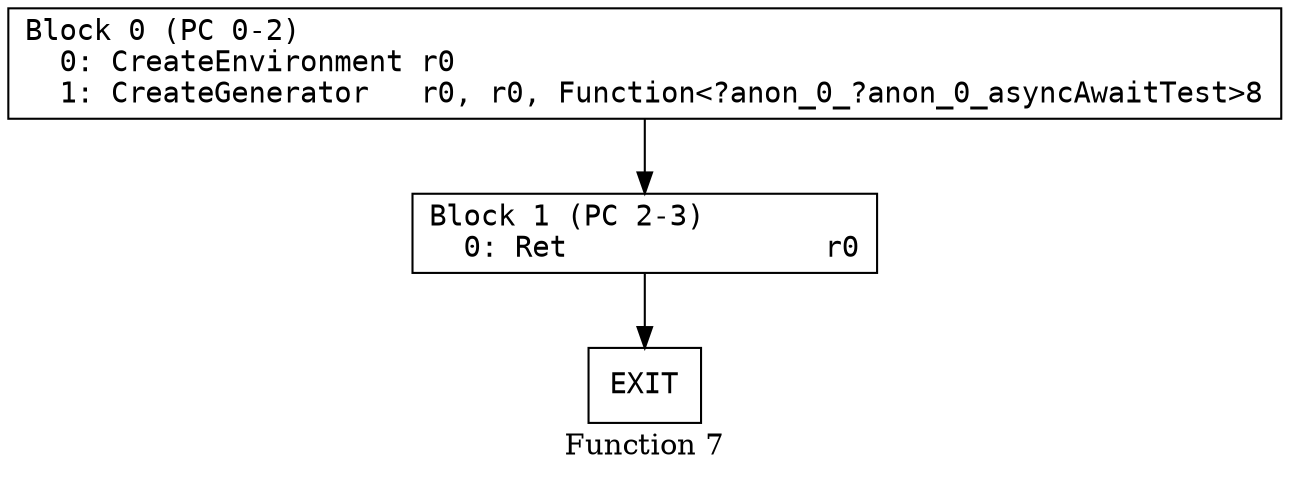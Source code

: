 // Function 7 from flow_control
// Generated from data/flow_control.dot

digraph {
  rankdir=TB;
  node [shape=box, fontname="monospace"];

  label = "Function 7";
  style = filled;
  color = lightgrey;

  f7_n0 [ label = "Block 0 (PC 0-2)\l  0: CreateEnvironment r0\l  1: CreateGenerator   r0, r0, Function<?anon_0_?anon_0_asyncAwaitTest>8\l" ]
  f7_n1 [ label = "Block 1 (PC 2-3)\l  0: Ret               r0\l" ]
  f7_n2 [ label = "EXIT" ]

  f7_n0 -> f7_n1
  f7_n1 -> f7_n2
}
